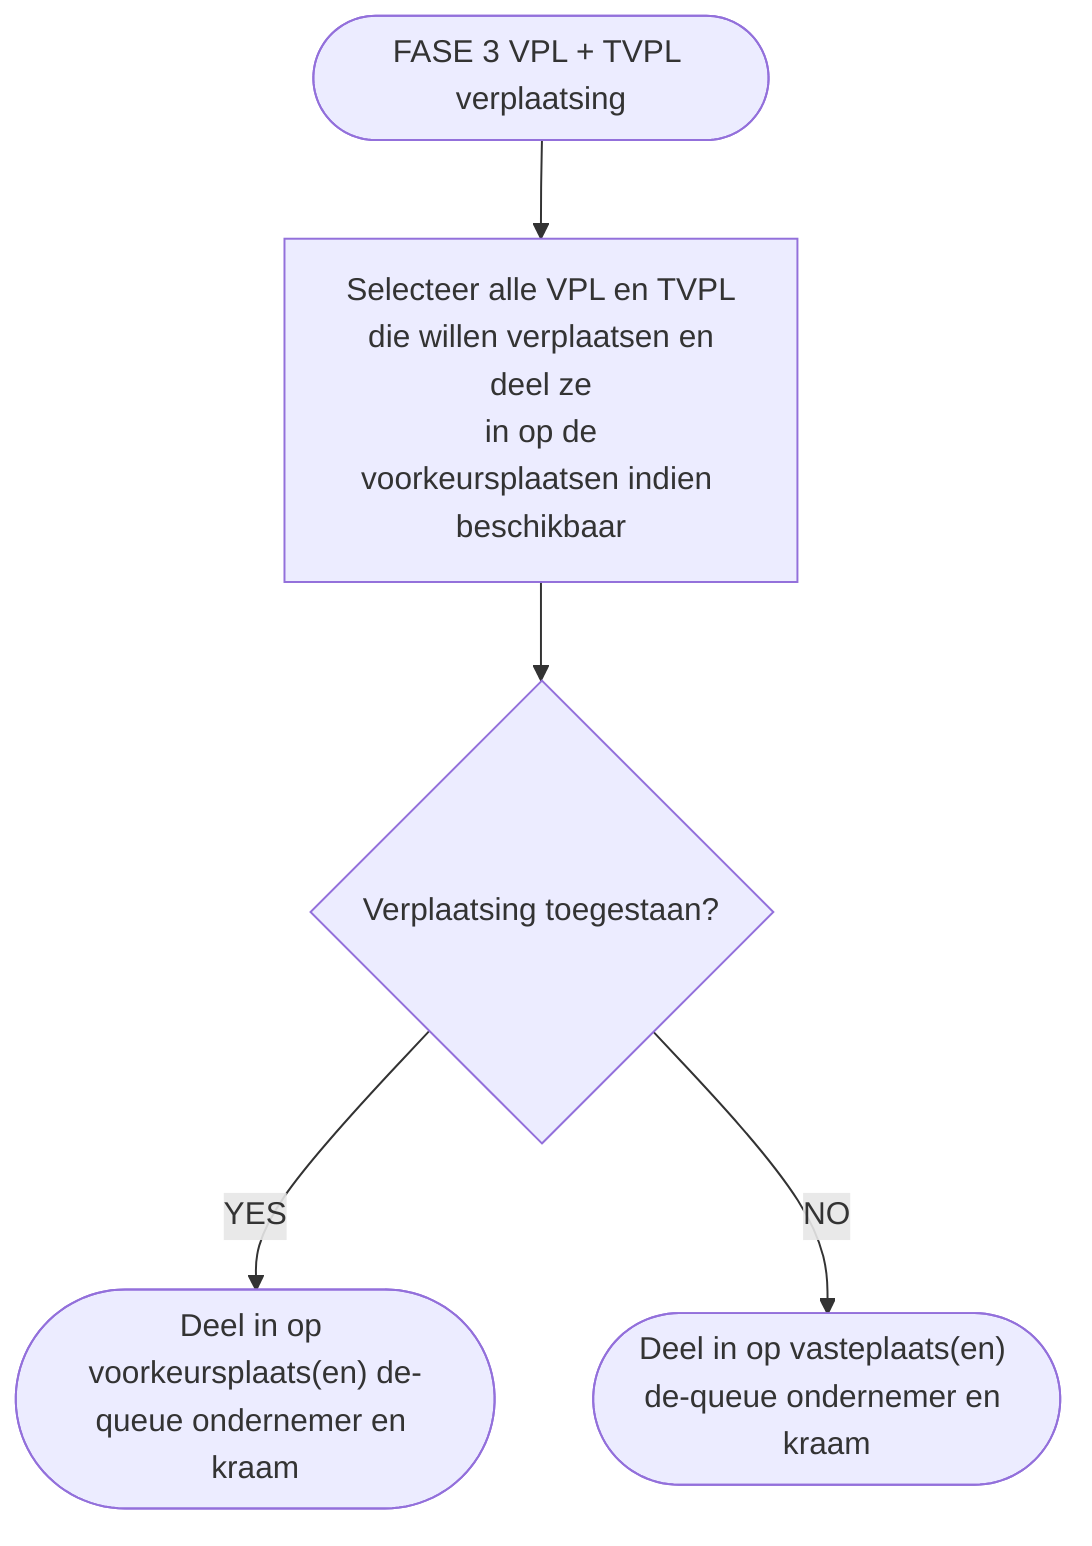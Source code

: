 graph TD
    A([FASE 3 VPL + TVPL verplaatsing]) -->
    B[Selecteer alle VPL en TVPL<br> die willen verplaatsen en deel ze<br> in op de voorkeursplaatsen indien beschikbaar] -->
    C{Verplaatsing toegestaan?}
    C --YES--> D(["Deel in op voorkeursplaats(en) de-queue ondernemer en kraam"])
    C --NO--> E(["Deel in op vasteplaats(en) de-queue ondernemer en kraam"])